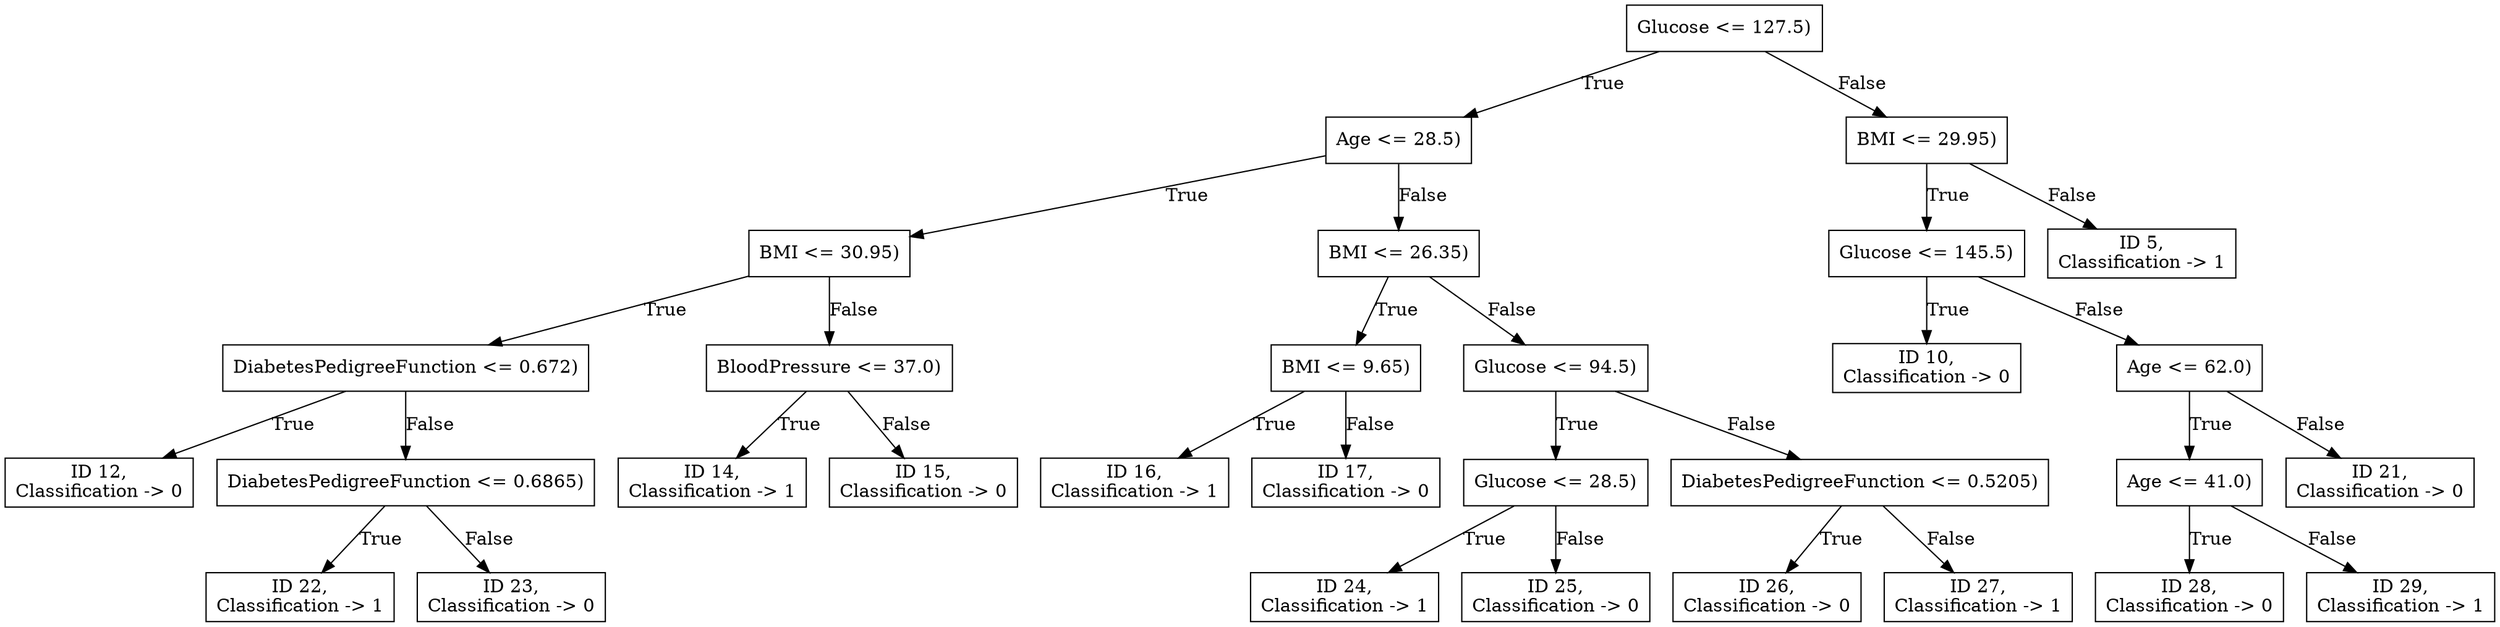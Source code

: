 digraph "Decision Tree" {
	node [shape=rectangle]
	"Glucose <= 127.5)
" -> "Age <= 28.5)
" [label=True]
	"Glucose <= 127.5)
" -> "BMI <= 29.95)
" [label=False]
	"Age <= 28.5)
" -> "BMI <= 30.95)
" [label=True]
	"Age <= 28.5)
" -> "BMI <= 26.35)
" [label=False]
	"BMI <= 29.95)
" -> "Glucose <= 145.5)
" [label=True]
	"BMI <= 29.95)
" -> "ID 5,
Classification -> 1
" [label=False]
	"BMI <= 30.95)
" -> "DiabetesPedigreeFunction <= 0.672)
" [label=True]
	"BMI <= 30.95)
" -> "BloodPressure <= 37.0)
" [label=False]
	"BMI <= 26.35)
" -> "BMI <= 9.65)
" [label=True]
	"BMI <= 26.35)
" -> "Glucose <= 94.5)
" [label=False]
	"Glucose <= 145.5)
" -> "ID 10,
Classification -> 0
" [label=True]
	"Glucose <= 145.5)
" -> "Age <= 62.0)
" [label=False]
	"DiabetesPedigreeFunction <= 0.672)
" -> "ID 12,
Classification -> 0
" [label=True]
	"DiabetesPedigreeFunction <= 0.672)
" -> "DiabetesPedigreeFunction <= 0.6865)
" [label=False]
	"BloodPressure <= 37.0)
" -> "ID 14,
Classification -> 1
" [label=True]
	"BloodPressure <= 37.0)
" -> "ID 15,
Classification -> 0
" [label=False]
	"BMI <= 9.65)
" -> "ID 16,
Classification -> 1
" [label=True]
	"BMI <= 9.65)
" -> "ID 17,
Classification -> 0
" [label=False]
	"Glucose <= 94.5)
" -> "Glucose <= 28.5)
" [label=True]
	"Glucose <= 94.5)
" -> "DiabetesPedigreeFunction <= 0.5205)
" [label=False]
	"Age <= 62.0)
" -> "Age <= 41.0)
" [label=True]
	"Age <= 62.0)
" -> "ID 21,
Classification -> 0
" [label=False]
	"DiabetesPedigreeFunction <= 0.6865)
" -> "ID 22,
Classification -> 1
" [label=True]
	"DiabetesPedigreeFunction <= 0.6865)
" -> "ID 23,
Classification -> 0
" [label=False]
	"Glucose <= 28.5)
" -> "ID 24,
Classification -> 1
" [label=True]
	"Glucose <= 28.5)
" -> "ID 25,
Classification -> 0
" [label=False]
	"DiabetesPedigreeFunction <= 0.5205)
" -> "ID 26,
Classification -> 0
" [label=True]
	"DiabetesPedigreeFunction <= 0.5205)
" -> "ID 27,
Classification -> 1
" [label=False]
	"Age <= 41.0)
" -> "ID 28,
Classification -> 0
" [label=True]
	"Age <= 41.0)
" -> "ID 29,
Classification -> 1
" [label=False]
}
